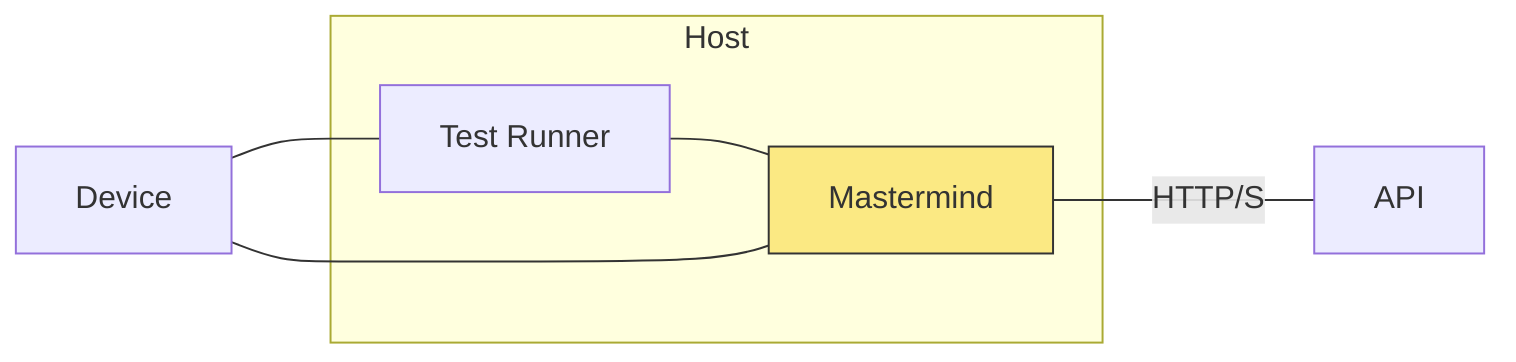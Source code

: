 %% Mastermind architecture
graph LR
  testrunner[Test Runner]
  subgraph Host
    testrunner --- Mastermind
  end
  %%style API fill:#f9f,stroke:#333,stroke-width:4px;
  style Mastermind fill:#fbe983,stroke:#333;
  Mastermind -- HTTP/S --- API
  Device --- testrunner
  Device --- Mastermind